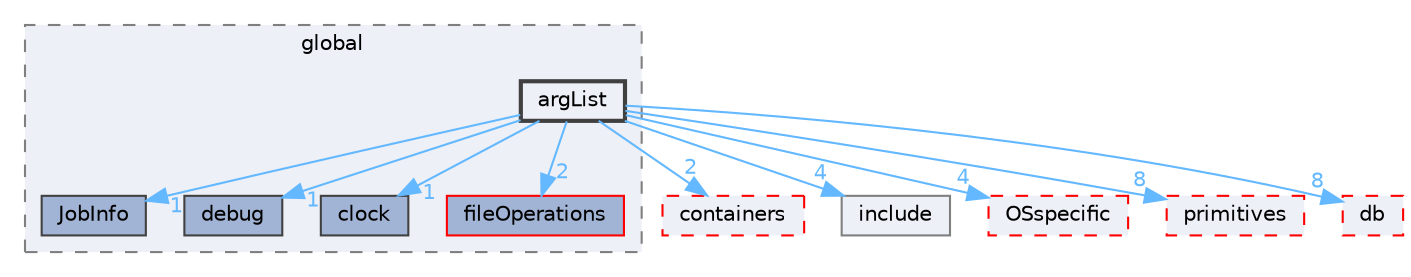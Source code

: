 digraph "src/OpenFOAM/global/argList"
{
 // LATEX_PDF_SIZE
  bgcolor="transparent";
  edge [fontname=Helvetica,fontsize=10,labelfontname=Helvetica,labelfontsize=10];
  node [fontname=Helvetica,fontsize=10,shape=box,height=0.2,width=0.4];
  compound=true
  subgraph clusterdir_8583492183f4d27c76555f8f333dd07b {
    graph [ bgcolor="#edf0f7", pencolor="grey50", label="global", fontname=Helvetica,fontsize=10 style="filled,dashed", URL="dir_8583492183f4d27c76555f8f333dd07b.html",tooltip=""]
  dir_343177a623e4d2f2db47090c714cff8e [label="JobInfo", fillcolor="#a2b4d6", color="grey25", style="filled", URL="dir_343177a623e4d2f2db47090c714cff8e.html",tooltip=""];
  dir_4f7b3d8a414cf437a62104bfc68c7f2f [label="debug", fillcolor="#a2b4d6", color="grey25", style="filled", URL="dir_4f7b3d8a414cf437a62104bfc68c7f2f.html",tooltip=""];
  dir_b57d183a0b4e21f93b91d229b9701796 [label="clock", fillcolor="#a2b4d6", color="grey25", style="filled", URL="dir_b57d183a0b4e21f93b91d229b9701796.html",tooltip=""];
  dir_dfe0dd853c2607dc9337b9936f8a32b0 [label="fileOperations", fillcolor="#a2b4d6", color="red", style="filled", URL="dir_dfe0dd853c2607dc9337b9936f8a32b0.html",tooltip=""];
  dir_a8fbe6cb4728d939f5fe33ffd5417ee6 [label="argList", fillcolor="#edf0f7", color="grey25", style="filled,bold", URL="dir_a8fbe6cb4728d939f5fe33ffd5417ee6.html",tooltip=""];
  }
  dir_19d0872053bde092be81d7fe3f56cbf7 [label="containers", fillcolor="#edf0f7", color="red", style="filled,dashed", URL="dir_19d0872053bde092be81d7fe3f56cbf7.html",tooltip=""];
  dir_e954e9f5966bc1c681a414ec8bd0ee15 [label="include", fillcolor="#edf0f7", color="grey50", style="filled", URL="dir_e954e9f5966bc1c681a414ec8bd0ee15.html",tooltip=""];
  dir_1e7df7a7407fc4618be5c18f76eb7b99 [label="OSspecific", fillcolor="#edf0f7", color="red", style="filled,dashed", URL="dir_1e7df7a7407fc4618be5c18f76eb7b99.html",tooltip=""];
  dir_3e50f45338116b169052b428016851aa [label="primitives", fillcolor="#edf0f7", color="red", style="filled,dashed", URL="dir_3e50f45338116b169052b428016851aa.html",tooltip=""];
  dir_63c634f7a7cfd679ac26c67fb30fc32f [label="db", fillcolor="#edf0f7", color="red", style="filled,dashed", URL="dir_63c634f7a7cfd679ac26c67fb30fc32f.html",tooltip=""];
  dir_a8fbe6cb4728d939f5fe33ffd5417ee6->dir_19d0872053bde092be81d7fe3f56cbf7 [headlabel="2", labeldistance=1.5 headhref="dir_000123_000669.html" href="dir_000123_000669.html" color="steelblue1" fontcolor="steelblue1"];
  dir_a8fbe6cb4728d939f5fe33ffd5417ee6->dir_1e7df7a7407fc4618be5c18f76eb7b99 [headlabel="4", labeldistance=1.5 headhref="dir_000123_002727.html" href="dir_000123_002727.html" color="steelblue1" fontcolor="steelblue1"];
  dir_a8fbe6cb4728d939f5fe33ffd5417ee6->dir_343177a623e4d2f2db47090c714cff8e [headlabel="1", labeldistance=1.5 headhref="dir_000123_001991.html" href="dir_000123_001991.html" color="steelblue1" fontcolor="steelblue1"];
  dir_a8fbe6cb4728d939f5fe33ffd5417ee6->dir_3e50f45338116b169052b428016851aa [headlabel="8", labeldistance=1.5 headhref="dir_000123_003069.html" href="dir_000123_003069.html" color="steelblue1" fontcolor="steelblue1"];
  dir_a8fbe6cb4728d939f5fe33ffd5417ee6->dir_4f7b3d8a414cf437a62104bfc68c7f2f [headlabel="1", labeldistance=1.5 headhref="dir_000123_000825.html" href="dir_000123_000825.html" color="steelblue1" fontcolor="steelblue1"];
  dir_a8fbe6cb4728d939f5fe33ffd5417ee6->dir_63c634f7a7cfd679ac26c67fb30fc32f [headlabel="8", labeldistance=1.5 headhref="dir_000123_000817.html" href="dir_000123_000817.html" color="steelblue1" fontcolor="steelblue1"];
  dir_a8fbe6cb4728d939f5fe33ffd5417ee6->dir_b57d183a0b4e21f93b91d229b9701796 [headlabel="1", labeldistance=1.5 headhref="dir_000123_000495.html" href="dir_000123_000495.html" color="steelblue1" fontcolor="steelblue1"];
  dir_a8fbe6cb4728d939f5fe33ffd5417ee6->dir_dfe0dd853c2607dc9337b9936f8a32b0 [headlabel="2", labeldistance=1.5 headhref="dir_000123_001357.html" href="dir_000123_001357.html" color="steelblue1" fontcolor="steelblue1"];
  dir_a8fbe6cb4728d939f5fe33ffd5417ee6->dir_e954e9f5966bc1c681a414ec8bd0ee15 [headlabel="4", labeldistance=1.5 headhref="dir_000123_001804.html" href="dir_000123_001804.html" color="steelblue1" fontcolor="steelblue1"];
}
